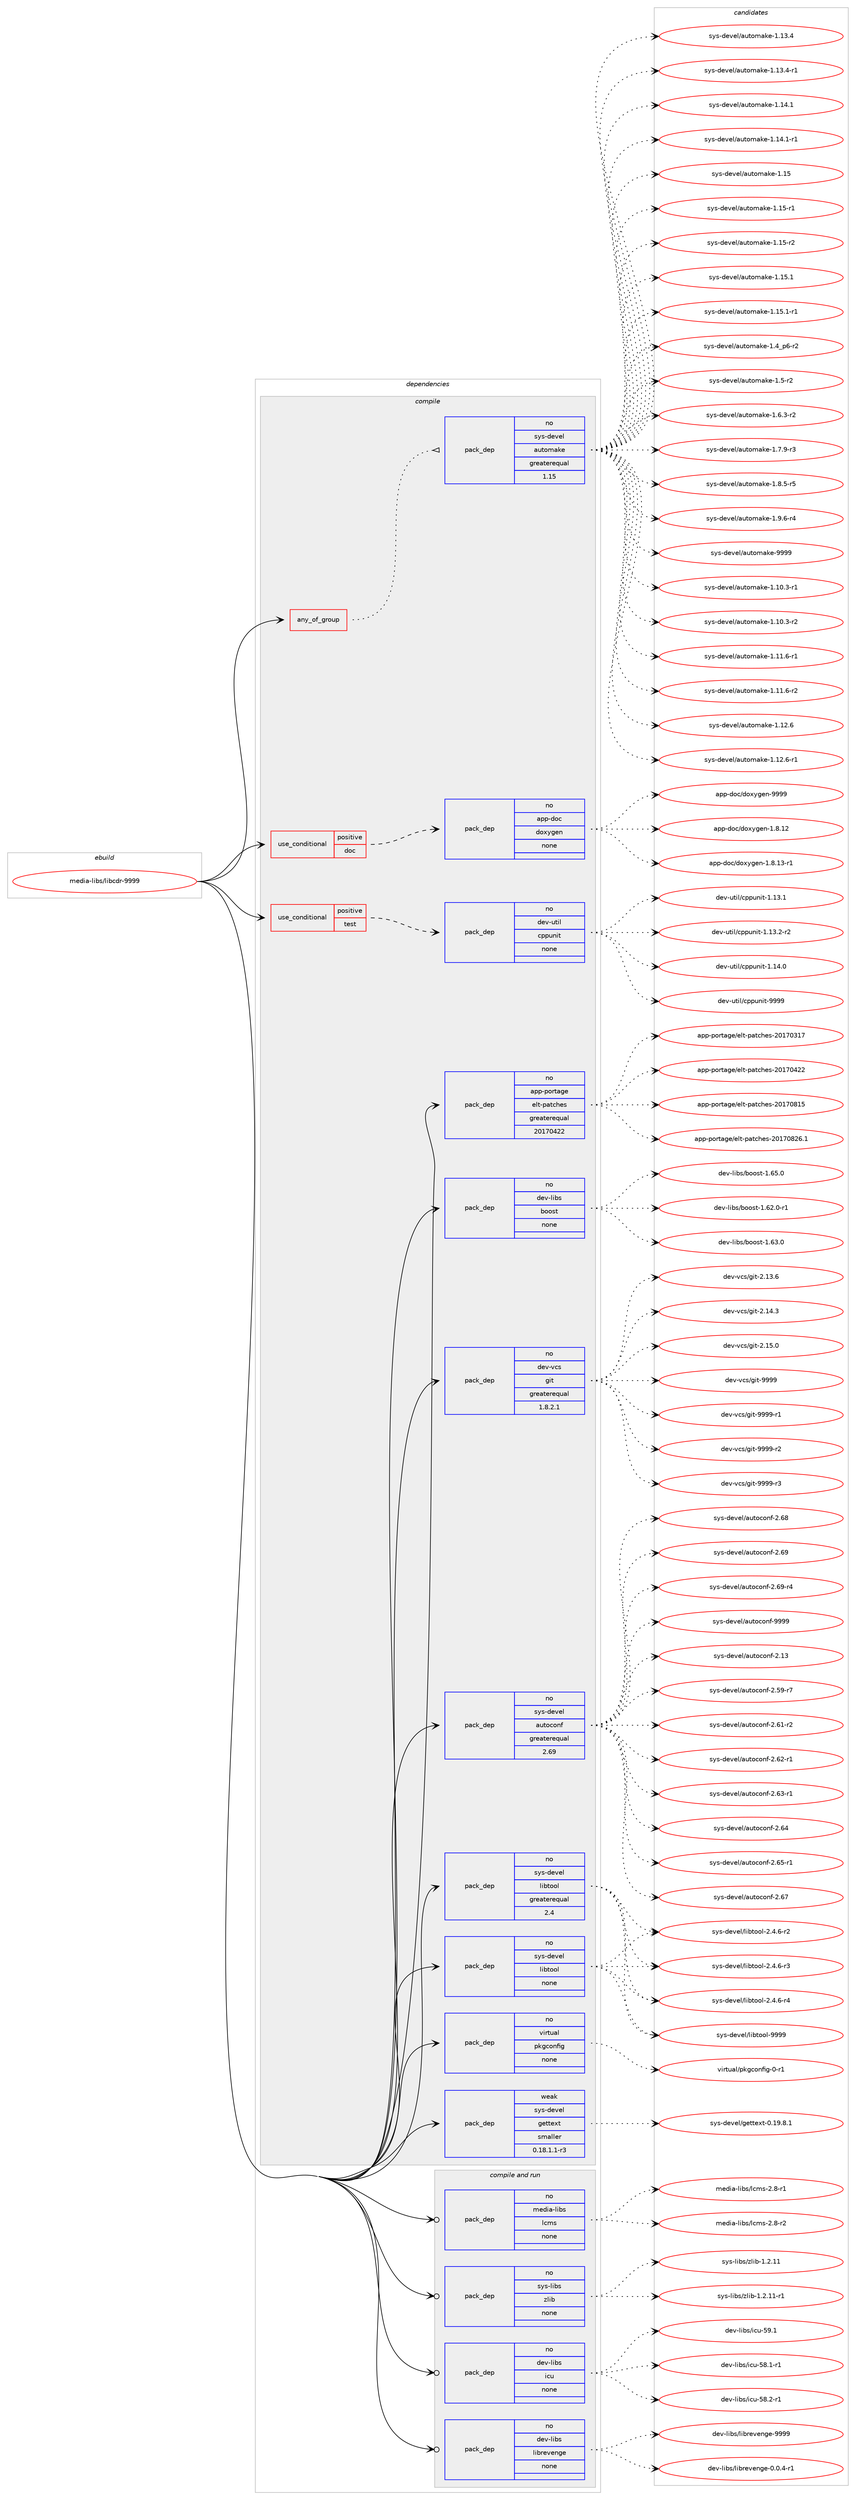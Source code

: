 digraph prolog {

# *************
# Graph options
# *************

newrank=true;
concentrate=true;
compound=true;
graph [rankdir=LR,fontname=Helvetica,fontsize=10,ranksep=1.5];#, ranksep=2.5, nodesep=0.2];
edge  [arrowhead=vee];
node  [fontname=Helvetica,fontsize=10];

# **********
# The ebuild
# **********

subgraph cluster_leftcol {
color=gray;
rank=same;
label=<<i>ebuild</i>>;
id [label="media-libs/libcdr-9999", color=red, width=4, href="../media-libs/libcdr-9999.svg"];
}

# ****************
# The dependencies
# ****************

subgraph cluster_midcol {
color=gray;
label=<<i>dependencies</i>>;
subgraph cluster_compile {
fillcolor="#eeeeee";
style=filled;
label=<<i>compile</i>>;
subgraph any5469 {
dependency362945 [label=<<TABLE BORDER="0" CELLBORDER="1" CELLSPACING="0" CELLPADDING="4"><TR><TD CELLPADDING="10">any_of_group</TD></TR></TABLE>>, shape=none, color=red];subgraph pack267767 {
dependency362946 [label=<<TABLE BORDER="0" CELLBORDER="1" CELLSPACING="0" CELLPADDING="4" WIDTH="220"><TR><TD ROWSPAN="6" CELLPADDING="30">pack_dep</TD></TR><TR><TD WIDTH="110">no</TD></TR><TR><TD>sys-devel</TD></TR><TR><TD>automake</TD></TR><TR><TD>greaterequal</TD></TR><TR><TD>1.15</TD></TR></TABLE>>, shape=none, color=blue];
}
dependency362945:e -> dependency362946:w [weight=20,style="dotted",arrowhead="oinv"];
}
id:e -> dependency362945:w [weight=20,style="solid",arrowhead="vee"];
subgraph cond89571 {
dependency362947 [label=<<TABLE BORDER="0" CELLBORDER="1" CELLSPACING="0" CELLPADDING="4"><TR><TD ROWSPAN="3" CELLPADDING="10">use_conditional</TD></TR><TR><TD>positive</TD></TR><TR><TD>doc</TD></TR></TABLE>>, shape=none, color=red];
subgraph pack267768 {
dependency362948 [label=<<TABLE BORDER="0" CELLBORDER="1" CELLSPACING="0" CELLPADDING="4" WIDTH="220"><TR><TD ROWSPAN="6" CELLPADDING="30">pack_dep</TD></TR><TR><TD WIDTH="110">no</TD></TR><TR><TD>app-doc</TD></TR><TR><TD>doxygen</TD></TR><TR><TD>none</TD></TR><TR><TD></TD></TR></TABLE>>, shape=none, color=blue];
}
dependency362947:e -> dependency362948:w [weight=20,style="dashed",arrowhead="vee"];
}
id:e -> dependency362947:w [weight=20,style="solid",arrowhead="vee"];
subgraph cond89572 {
dependency362949 [label=<<TABLE BORDER="0" CELLBORDER="1" CELLSPACING="0" CELLPADDING="4"><TR><TD ROWSPAN="3" CELLPADDING="10">use_conditional</TD></TR><TR><TD>positive</TD></TR><TR><TD>test</TD></TR></TABLE>>, shape=none, color=red];
subgraph pack267769 {
dependency362950 [label=<<TABLE BORDER="0" CELLBORDER="1" CELLSPACING="0" CELLPADDING="4" WIDTH="220"><TR><TD ROWSPAN="6" CELLPADDING="30">pack_dep</TD></TR><TR><TD WIDTH="110">no</TD></TR><TR><TD>dev-util</TD></TR><TR><TD>cppunit</TD></TR><TR><TD>none</TD></TR><TR><TD></TD></TR></TABLE>>, shape=none, color=blue];
}
dependency362949:e -> dependency362950:w [weight=20,style="dashed",arrowhead="vee"];
}
id:e -> dependency362949:w [weight=20,style="solid",arrowhead="vee"];
subgraph pack267770 {
dependency362951 [label=<<TABLE BORDER="0" CELLBORDER="1" CELLSPACING="0" CELLPADDING="4" WIDTH="220"><TR><TD ROWSPAN="6" CELLPADDING="30">pack_dep</TD></TR><TR><TD WIDTH="110">no</TD></TR><TR><TD>app-portage</TD></TR><TR><TD>elt-patches</TD></TR><TR><TD>greaterequal</TD></TR><TR><TD>20170422</TD></TR></TABLE>>, shape=none, color=blue];
}
id:e -> dependency362951:w [weight=20,style="solid",arrowhead="vee"];
subgraph pack267771 {
dependency362952 [label=<<TABLE BORDER="0" CELLBORDER="1" CELLSPACING="0" CELLPADDING="4" WIDTH="220"><TR><TD ROWSPAN="6" CELLPADDING="30">pack_dep</TD></TR><TR><TD WIDTH="110">no</TD></TR><TR><TD>dev-libs</TD></TR><TR><TD>boost</TD></TR><TR><TD>none</TD></TR><TR><TD></TD></TR></TABLE>>, shape=none, color=blue];
}
id:e -> dependency362952:w [weight=20,style="solid",arrowhead="vee"];
subgraph pack267772 {
dependency362953 [label=<<TABLE BORDER="0" CELLBORDER="1" CELLSPACING="0" CELLPADDING="4" WIDTH="220"><TR><TD ROWSPAN="6" CELLPADDING="30">pack_dep</TD></TR><TR><TD WIDTH="110">no</TD></TR><TR><TD>dev-vcs</TD></TR><TR><TD>git</TD></TR><TR><TD>greaterequal</TD></TR><TR><TD>1.8.2.1</TD></TR></TABLE>>, shape=none, color=blue];
}
id:e -> dependency362953:w [weight=20,style="solid",arrowhead="vee"];
subgraph pack267773 {
dependency362954 [label=<<TABLE BORDER="0" CELLBORDER="1" CELLSPACING="0" CELLPADDING="4" WIDTH="220"><TR><TD ROWSPAN="6" CELLPADDING="30">pack_dep</TD></TR><TR><TD WIDTH="110">no</TD></TR><TR><TD>sys-devel</TD></TR><TR><TD>autoconf</TD></TR><TR><TD>greaterequal</TD></TR><TR><TD>2.69</TD></TR></TABLE>>, shape=none, color=blue];
}
id:e -> dependency362954:w [weight=20,style="solid",arrowhead="vee"];
subgraph pack267774 {
dependency362955 [label=<<TABLE BORDER="0" CELLBORDER="1" CELLSPACING="0" CELLPADDING="4" WIDTH="220"><TR><TD ROWSPAN="6" CELLPADDING="30">pack_dep</TD></TR><TR><TD WIDTH="110">no</TD></TR><TR><TD>sys-devel</TD></TR><TR><TD>libtool</TD></TR><TR><TD>greaterequal</TD></TR><TR><TD>2.4</TD></TR></TABLE>>, shape=none, color=blue];
}
id:e -> dependency362955:w [weight=20,style="solid",arrowhead="vee"];
subgraph pack267775 {
dependency362956 [label=<<TABLE BORDER="0" CELLBORDER="1" CELLSPACING="0" CELLPADDING="4" WIDTH="220"><TR><TD ROWSPAN="6" CELLPADDING="30">pack_dep</TD></TR><TR><TD WIDTH="110">no</TD></TR><TR><TD>sys-devel</TD></TR><TR><TD>libtool</TD></TR><TR><TD>none</TD></TR><TR><TD></TD></TR></TABLE>>, shape=none, color=blue];
}
id:e -> dependency362956:w [weight=20,style="solid",arrowhead="vee"];
subgraph pack267776 {
dependency362957 [label=<<TABLE BORDER="0" CELLBORDER="1" CELLSPACING="0" CELLPADDING="4" WIDTH="220"><TR><TD ROWSPAN="6" CELLPADDING="30">pack_dep</TD></TR><TR><TD WIDTH="110">no</TD></TR><TR><TD>virtual</TD></TR><TR><TD>pkgconfig</TD></TR><TR><TD>none</TD></TR><TR><TD></TD></TR></TABLE>>, shape=none, color=blue];
}
id:e -> dependency362957:w [weight=20,style="solid",arrowhead="vee"];
subgraph pack267777 {
dependency362958 [label=<<TABLE BORDER="0" CELLBORDER="1" CELLSPACING="0" CELLPADDING="4" WIDTH="220"><TR><TD ROWSPAN="6" CELLPADDING="30">pack_dep</TD></TR><TR><TD WIDTH="110">weak</TD></TR><TR><TD>sys-devel</TD></TR><TR><TD>gettext</TD></TR><TR><TD>smaller</TD></TR><TR><TD>0.18.1.1-r3</TD></TR></TABLE>>, shape=none, color=blue];
}
id:e -> dependency362958:w [weight=20,style="solid",arrowhead="vee"];
}
subgraph cluster_compileandrun {
fillcolor="#eeeeee";
style=filled;
label=<<i>compile and run</i>>;
subgraph pack267778 {
dependency362959 [label=<<TABLE BORDER="0" CELLBORDER="1" CELLSPACING="0" CELLPADDING="4" WIDTH="220"><TR><TD ROWSPAN="6" CELLPADDING="30">pack_dep</TD></TR><TR><TD WIDTH="110">no</TD></TR><TR><TD>dev-libs</TD></TR><TR><TD>icu</TD></TR><TR><TD>none</TD></TR><TR><TD></TD></TR></TABLE>>, shape=none, color=blue];
}
id:e -> dependency362959:w [weight=20,style="solid",arrowhead="odotvee"];
subgraph pack267779 {
dependency362960 [label=<<TABLE BORDER="0" CELLBORDER="1" CELLSPACING="0" CELLPADDING="4" WIDTH="220"><TR><TD ROWSPAN="6" CELLPADDING="30">pack_dep</TD></TR><TR><TD WIDTH="110">no</TD></TR><TR><TD>dev-libs</TD></TR><TR><TD>librevenge</TD></TR><TR><TD>none</TD></TR><TR><TD></TD></TR></TABLE>>, shape=none, color=blue];
}
id:e -> dependency362960:w [weight=20,style="solid",arrowhead="odotvee"];
subgraph pack267780 {
dependency362961 [label=<<TABLE BORDER="0" CELLBORDER="1" CELLSPACING="0" CELLPADDING="4" WIDTH="220"><TR><TD ROWSPAN="6" CELLPADDING="30">pack_dep</TD></TR><TR><TD WIDTH="110">no</TD></TR><TR><TD>media-libs</TD></TR><TR><TD>lcms</TD></TR><TR><TD>none</TD></TR><TR><TD></TD></TR></TABLE>>, shape=none, color=blue];
}
id:e -> dependency362961:w [weight=20,style="solid",arrowhead="odotvee"];
subgraph pack267781 {
dependency362962 [label=<<TABLE BORDER="0" CELLBORDER="1" CELLSPACING="0" CELLPADDING="4" WIDTH="220"><TR><TD ROWSPAN="6" CELLPADDING="30">pack_dep</TD></TR><TR><TD WIDTH="110">no</TD></TR><TR><TD>sys-libs</TD></TR><TR><TD>zlib</TD></TR><TR><TD>none</TD></TR><TR><TD></TD></TR></TABLE>>, shape=none, color=blue];
}
id:e -> dependency362962:w [weight=20,style="solid",arrowhead="odotvee"];
}
subgraph cluster_run {
fillcolor="#eeeeee";
style=filled;
label=<<i>run</i>>;
}
}

# **************
# The candidates
# **************

subgraph cluster_choices {
rank=same;
color=gray;
label=<<i>candidates</i>>;

subgraph choice267767 {
color=black;
nodesep=1;
choice11512111545100101118101108479711711611110997107101454946494846514511449 [label="sys-devel/automake-1.10.3-r1", color=red, width=4,href="../sys-devel/automake-1.10.3-r1.svg"];
choice11512111545100101118101108479711711611110997107101454946494846514511450 [label="sys-devel/automake-1.10.3-r2", color=red, width=4,href="../sys-devel/automake-1.10.3-r2.svg"];
choice11512111545100101118101108479711711611110997107101454946494946544511449 [label="sys-devel/automake-1.11.6-r1", color=red, width=4,href="../sys-devel/automake-1.11.6-r1.svg"];
choice11512111545100101118101108479711711611110997107101454946494946544511450 [label="sys-devel/automake-1.11.6-r2", color=red, width=4,href="../sys-devel/automake-1.11.6-r2.svg"];
choice1151211154510010111810110847971171161111099710710145494649504654 [label="sys-devel/automake-1.12.6", color=red, width=4,href="../sys-devel/automake-1.12.6.svg"];
choice11512111545100101118101108479711711611110997107101454946495046544511449 [label="sys-devel/automake-1.12.6-r1", color=red, width=4,href="../sys-devel/automake-1.12.6-r1.svg"];
choice1151211154510010111810110847971171161111099710710145494649514652 [label="sys-devel/automake-1.13.4", color=red, width=4,href="../sys-devel/automake-1.13.4.svg"];
choice11512111545100101118101108479711711611110997107101454946495146524511449 [label="sys-devel/automake-1.13.4-r1", color=red, width=4,href="../sys-devel/automake-1.13.4-r1.svg"];
choice1151211154510010111810110847971171161111099710710145494649524649 [label="sys-devel/automake-1.14.1", color=red, width=4,href="../sys-devel/automake-1.14.1.svg"];
choice11512111545100101118101108479711711611110997107101454946495246494511449 [label="sys-devel/automake-1.14.1-r1", color=red, width=4,href="../sys-devel/automake-1.14.1-r1.svg"];
choice115121115451001011181011084797117116111109971071014549464953 [label="sys-devel/automake-1.15", color=red, width=4,href="../sys-devel/automake-1.15.svg"];
choice1151211154510010111810110847971171161111099710710145494649534511449 [label="sys-devel/automake-1.15-r1", color=red, width=4,href="../sys-devel/automake-1.15-r1.svg"];
choice1151211154510010111810110847971171161111099710710145494649534511450 [label="sys-devel/automake-1.15-r2", color=red, width=4,href="../sys-devel/automake-1.15-r2.svg"];
choice1151211154510010111810110847971171161111099710710145494649534649 [label="sys-devel/automake-1.15.1", color=red, width=4,href="../sys-devel/automake-1.15.1.svg"];
choice11512111545100101118101108479711711611110997107101454946495346494511449 [label="sys-devel/automake-1.15.1-r1", color=red, width=4,href="../sys-devel/automake-1.15.1-r1.svg"];
choice115121115451001011181011084797117116111109971071014549465295112544511450 [label="sys-devel/automake-1.4_p6-r2", color=red, width=4,href="../sys-devel/automake-1.4_p6-r2.svg"];
choice11512111545100101118101108479711711611110997107101454946534511450 [label="sys-devel/automake-1.5-r2", color=red, width=4,href="../sys-devel/automake-1.5-r2.svg"];
choice115121115451001011181011084797117116111109971071014549465446514511450 [label="sys-devel/automake-1.6.3-r2", color=red, width=4,href="../sys-devel/automake-1.6.3-r2.svg"];
choice115121115451001011181011084797117116111109971071014549465546574511451 [label="sys-devel/automake-1.7.9-r3", color=red, width=4,href="../sys-devel/automake-1.7.9-r3.svg"];
choice115121115451001011181011084797117116111109971071014549465646534511453 [label="sys-devel/automake-1.8.5-r5", color=red, width=4,href="../sys-devel/automake-1.8.5-r5.svg"];
choice115121115451001011181011084797117116111109971071014549465746544511452 [label="sys-devel/automake-1.9.6-r4", color=red, width=4,href="../sys-devel/automake-1.9.6-r4.svg"];
choice115121115451001011181011084797117116111109971071014557575757 [label="sys-devel/automake-9999", color=red, width=4,href="../sys-devel/automake-9999.svg"];
dependency362946:e -> choice11512111545100101118101108479711711611110997107101454946494846514511449:w [style=dotted,weight="100"];
dependency362946:e -> choice11512111545100101118101108479711711611110997107101454946494846514511450:w [style=dotted,weight="100"];
dependency362946:e -> choice11512111545100101118101108479711711611110997107101454946494946544511449:w [style=dotted,weight="100"];
dependency362946:e -> choice11512111545100101118101108479711711611110997107101454946494946544511450:w [style=dotted,weight="100"];
dependency362946:e -> choice1151211154510010111810110847971171161111099710710145494649504654:w [style=dotted,weight="100"];
dependency362946:e -> choice11512111545100101118101108479711711611110997107101454946495046544511449:w [style=dotted,weight="100"];
dependency362946:e -> choice1151211154510010111810110847971171161111099710710145494649514652:w [style=dotted,weight="100"];
dependency362946:e -> choice11512111545100101118101108479711711611110997107101454946495146524511449:w [style=dotted,weight="100"];
dependency362946:e -> choice1151211154510010111810110847971171161111099710710145494649524649:w [style=dotted,weight="100"];
dependency362946:e -> choice11512111545100101118101108479711711611110997107101454946495246494511449:w [style=dotted,weight="100"];
dependency362946:e -> choice115121115451001011181011084797117116111109971071014549464953:w [style=dotted,weight="100"];
dependency362946:e -> choice1151211154510010111810110847971171161111099710710145494649534511449:w [style=dotted,weight="100"];
dependency362946:e -> choice1151211154510010111810110847971171161111099710710145494649534511450:w [style=dotted,weight="100"];
dependency362946:e -> choice1151211154510010111810110847971171161111099710710145494649534649:w [style=dotted,weight="100"];
dependency362946:e -> choice11512111545100101118101108479711711611110997107101454946495346494511449:w [style=dotted,weight="100"];
dependency362946:e -> choice115121115451001011181011084797117116111109971071014549465295112544511450:w [style=dotted,weight="100"];
dependency362946:e -> choice11512111545100101118101108479711711611110997107101454946534511450:w [style=dotted,weight="100"];
dependency362946:e -> choice115121115451001011181011084797117116111109971071014549465446514511450:w [style=dotted,weight="100"];
dependency362946:e -> choice115121115451001011181011084797117116111109971071014549465546574511451:w [style=dotted,weight="100"];
dependency362946:e -> choice115121115451001011181011084797117116111109971071014549465646534511453:w [style=dotted,weight="100"];
dependency362946:e -> choice115121115451001011181011084797117116111109971071014549465746544511452:w [style=dotted,weight="100"];
dependency362946:e -> choice115121115451001011181011084797117116111109971071014557575757:w [style=dotted,weight="100"];
}
subgraph choice267768 {
color=black;
nodesep=1;
choice9711211245100111994710011112012110310111045494656464950 [label="app-doc/doxygen-1.8.12", color=red, width=4,href="../app-doc/doxygen-1.8.12.svg"];
choice97112112451001119947100111120121103101110454946564649514511449 [label="app-doc/doxygen-1.8.13-r1", color=red, width=4,href="../app-doc/doxygen-1.8.13-r1.svg"];
choice971121124510011199471001111201211031011104557575757 [label="app-doc/doxygen-9999", color=red, width=4,href="../app-doc/doxygen-9999.svg"];
dependency362948:e -> choice9711211245100111994710011112012110310111045494656464950:w [style=dotted,weight="100"];
dependency362948:e -> choice97112112451001119947100111120121103101110454946564649514511449:w [style=dotted,weight="100"];
dependency362948:e -> choice971121124510011199471001111201211031011104557575757:w [style=dotted,weight="100"];
}
subgraph choice267769 {
color=black;
nodesep=1;
choice10010111845117116105108479911211211711010511645494649514649 [label="dev-util/cppunit-1.13.1", color=red, width=4,href="../dev-util/cppunit-1.13.1.svg"];
choice100101118451171161051084799112112117110105116454946495146504511450 [label="dev-util/cppunit-1.13.2-r2", color=red, width=4,href="../dev-util/cppunit-1.13.2-r2.svg"];
choice10010111845117116105108479911211211711010511645494649524648 [label="dev-util/cppunit-1.14.0", color=red, width=4,href="../dev-util/cppunit-1.14.0.svg"];
choice1001011184511711610510847991121121171101051164557575757 [label="dev-util/cppunit-9999", color=red, width=4,href="../dev-util/cppunit-9999.svg"];
dependency362950:e -> choice10010111845117116105108479911211211711010511645494649514649:w [style=dotted,weight="100"];
dependency362950:e -> choice100101118451171161051084799112112117110105116454946495146504511450:w [style=dotted,weight="100"];
dependency362950:e -> choice10010111845117116105108479911211211711010511645494649524648:w [style=dotted,weight="100"];
dependency362950:e -> choice1001011184511711610510847991121121171101051164557575757:w [style=dotted,weight="100"];
}
subgraph choice267770 {
color=black;
nodesep=1;
choice97112112451121111141169710310147101108116451129711699104101115455048495548514955 [label="app-portage/elt-patches-20170317", color=red, width=4,href="../app-portage/elt-patches-20170317.svg"];
choice97112112451121111141169710310147101108116451129711699104101115455048495548525050 [label="app-portage/elt-patches-20170422", color=red, width=4,href="../app-portage/elt-patches-20170422.svg"];
choice97112112451121111141169710310147101108116451129711699104101115455048495548564953 [label="app-portage/elt-patches-20170815", color=red, width=4,href="../app-portage/elt-patches-20170815.svg"];
choice971121124511211111411697103101471011081164511297116991041011154550484955485650544649 [label="app-portage/elt-patches-20170826.1", color=red, width=4,href="../app-portage/elt-patches-20170826.1.svg"];
dependency362951:e -> choice97112112451121111141169710310147101108116451129711699104101115455048495548514955:w [style=dotted,weight="100"];
dependency362951:e -> choice97112112451121111141169710310147101108116451129711699104101115455048495548525050:w [style=dotted,weight="100"];
dependency362951:e -> choice97112112451121111141169710310147101108116451129711699104101115455048495548564953:w [style=dotted,weight="100"];
dependency362951:e -> choice971121124511211111411697103101471011081164511297116991041011154550484955485650544649:w [style=dotted,weight="100"];
}
subgraph choice267771 {
color=black;
nodesep=1;
choice10010111845108105981154798111111115116454946545046484511449 [label="dev-libs/boost-1.62.0-r1", color=red, width=4,href="../dev-libs/boost-1.62.0-r1.svg"];
choice1001011184510810598115479811111111511645494654514648 [label="dev-libs/boost-1.63.0", color=red, width=4,href="../dev-libs/boost-1.63.0.svg"];
choice1001011184510810598115479811111111511645494654534648 [label="dev-libs/boost-1.65.0", color=red, width=4,href="../dev-libs/boost-1.65.0.svg"];
dependency362952:e -> choice10010111845108105981154798111111115116454946545046484511449:w [style=dotted,weight="100"];
dependency362952:e -> choice1001011184510810598115479811111111511645494654514648:w [style=dotted,weight="100"];
dependency362952:e -> choice1001011184510810598115479811111111511645494654534648:w [style=dotted,weight="100"];
}
subgraph choice267772 {
color=black;
nodesep=1;
choice10010111845118991154710310511645504649514654 [label="dev-vcs/git-2.13.6", color=red, width=4,href="../dev-vcs/git-2.13.6.svg"];
choice10010111845118991154710310511645504649524651 [label="dev-vcs/git-2.14.3", color=red, width=4,href="../dev-vcs/git-2.14.3.svg"];
choice10010111845118991154710310511645504649534648 [label="dev-vcs/git-2.15.0", color=red, width=4,href="../dev-vcs/git-2.15.0.svg"];
choice1001011184511899115471031051164557575757 [label="dev-vcs/git-9999", color=red, width=4,href="../dev-vcs/git-9999.svg"];
choice10010111845118991154710310511645575757574511449 [label="dev-vcs/git-9999-r1", color=red, width=4,href="../dev-vcs/git-9999-r1.svg"];
choice10010111845118991154710310511645575757574511450 [label="dev-vcs/git-9999-r2", color=red, width=4,href="../dev-vcs/git-9999-r2.svg"];
choice10010111845118991154710310511645575757574511451 [label="dev-vcs/git-9999-r3", color=red, width=4,href="../dev-vcs/git-9999-r3.svg"];
dependency362953:e -> choice10010111845118991154710310511645504649514654:w [style=dotted,weight="100"];
dependency362953:e -> choice10010111845118991154710310511645504649524651:w [style=dotted,weight="100"];
dependency362953:e -> choice10010111845118991154710310511645504649534648:w [style=dotted,weight="100"];
dependency362953:e -> choice1001011184511899115471031051164557575757:w [style=dotted,weight="100"];
dependency362953:e -> choice10010111845118991154710310511645575757574511449:w [style=dotted,weight="100"];
dependency362953:e -> choice10010111845118991154710310511645575757574511450:w [style=dotted,weight="100"];
dependency362953:e -> choice10010111845118991154710310511645575757574511451:w [style=dotted,weight="100"];
}
subgraph choice267773 {
color=black;
nodesep=1;
choice115121115451001011181011084797117116111991111101024550464951 [label="sys-devel/autoconf-2.13", color=red, width=4,href="../sys-devel/autoconf-2.13.svg"];
choice1151211154510010111810110847971171161119911111010245504653574511455 [label="sys-devel/autoconf-2.59-r7", color=red, width=4,href="../sys-devel/autoconf-2.59-r7.svg"];
choice1151211154510010111810110847971171161119911111010245504654494511450 [label="sys-devel/autoconf-2.61-r2", color=red, width=4,href="../sys-devel/autoconf-2.61-r2.svg"];
choice1151211154510010111810110847971171161119911111010245504654504511449 [label="sys-devel/autoconf-2.62-r1", color=red, width=4,href="../sys-devel/autoconf-2.62-r1.svg"];
choice1151211154510010111810110847971171161119911111010245504654514511449 [label="sys-devel/autoconf-2.63-r1", color=red, width=4,href="../sys-devel/autoconf-2.63-r1.svg"];
choice115121115451001011181011084797117116111991111101024550465452 [label="sys-devel/autoconf-2.64", color=red, width=4,href="../sys-devel/autoconf-2.64.svg"];
choice1151211154510010111810110847971171161119911111010245504654534511449 [label="sys-devel/autoconf-2.65-r1", color=red, width=4,href="../sys-devel/autoconf-2.65-r1.svg"];
choice115121115451001011181011084797117116111991111101024550465455 [label="sys-devel/autoconf-2.67", color=red, width=4,href="../sys-devel/autoconf-2.67.svg"];
choice115121115451001011181011084797117116111991111101024550465456 [label="sys-devel/autoconf-2.68", color=red, width=4,href="../sys-devel/autoconf-2.68.svg"];
choice115121115451001011181011084797117116111991111101024550465457 [label="sys-devel/autoconf-2.69", color=red, width=4,href="../sys-devel/autoconf-2.69.svg"];
choice1151211154510010111810110847971171161119911111010245504654574511452 [label="sys-devel/autoconf-2.69-r4", color=red, width=4,href="../sys-devel/autoconf-2.69-r4.svg"];
choice115121115451001011181011084797117116111991111101024557575757 [label="sys-devel/autoconf-9999", color=red, width=4,href="../sys-devel/autoconf-9999.svg"];
dependency362954:e -> choice115121115451001011181011084797117116111991111101024550464951:w [style=dotted,weight="100"];
dependency362954:e -> choice1151211154510010111810110847971171161119911111010245504653574511455:w [style=dotted,weight="100"];
dependency362954:e -> choice1151211154510010111810110847971171161119911111010245504654494511450:w [style=dotted,weight="100"];
dependency362954:e -> choice1151211154510010111810110847971171161119911111010245504654504511449:w [style=dotted,weight="100"];
dependency362954:e -> choice1151211154510010111810110847971171161119911111010245504654514511449:w [style=dotted,weight="100"];
dependency362954:e -> choice115121115451001011181011084797117116111991111101024550465452:w [style=dotted,weight="100"];
dependency362954:e -> choice1151211154510010111810110847971171161119911111010245504654534511449:w [style=dotted,weight="100"];
dependency362954:e -> choice115121115451001011181011084797117116111991111101024550465455:w [style=dotted,weight="100"];
dependency362954:e -> choice115121115451001011181011084797117116111991111101024550465456:w [style=dotted,weight="100"];
dependency362954:e -> choice115121115451001011181011084797117116111991111101024550465457:w [style=dotted,weight="100"];
dependency362954:e -> choice1151211154510010111810110847971171161119911111010245504654574511452:w [style=dotted,weight="100"];
dependency362954:e -> choice115121115451001011181011084797117116111991111101024557575757:w [style=dotted,weight="100"];
}
subgraph choice267774 {
color=black;
nodesep=1;
choice1151211154510010111810110847108105981161111111084550465246544511450 [label="sys-devel/libtool-2.4.6-r2", color=red, width=4,href="../sys-devel/libtool-2.4.6-r2.svg"];
choice1151211154510010111810110847108105981161111111084550465246544511451 [label="sys-devel/libtool-2.4.6-r3", color=red, width=4,href="../sys-devel/libtool-2.4.6-r3.svg"];
choice1151211154510010111810110847108105981161111111084550465246544511452 [label="sys-devel/libtool-2.4.6-r4", color=red, width=4,href="../sys-devel/libtool-2.4.6-r4.svg"];
choice1151211154510010111810110847108105981161111111084557575757 [label="sys-devel/libtool-9999", color=red, width=4,href="../sys-devel/libtool-9999.svg"];
dependency362955:e -> choice1151211154510010111810110847108105981161111111084550465246544511450:w [style=dotted,weight="100"];
dependency362955:e -> choice1151211154510010111810110847108105981161111111084550465246544511451:w [style=dotted,weight="100"];
dependency362955:e -> choice1151211154510010111810110847108105981161111111084550465246544511452:w [style=dotted,weight="100"];
dependency362955:e -> choice1151211154510010111810110847108105981161111111084557575757:w [style=dotted,weight="100"];
}
subgraph choice267775 {
color=black;
nodesep=1;
choice1151211154510010111810110847108105981161111111084550465246544511450 [label="sys-devel/libtool-2.4.6-r2", color=red, width=4,href="../sys-devel/libtool-2.4.6-r2.svg"];
choice1151211154510010111810110847108105981161111111084550465246544511451 [label="sys-devel/libtool-2.4.6-r3", color=red, width=4,href="../sys-devel/libtool-2.4.6-r3.svg"];
choice1151211154510010111810110847108105981161111111084550465246544511452 [label="sys-devel/libtool-2.4.6-r4", color=red, width=4,href="../sys-devel/libtool-2.4.6-r4.svg"];
choice1151211154510010111810110847108105981161111111084557575757 [label="sys-devel/libtool-9999", color=red, width=4,href="../sys-devel/libtool-9999.svg"];
dependency362956:e -> choice1151211154510010111810110847108105981161111111084550465246544511450:w [style=dotted,weight="100"];
dependency362956:e -> choice1151211154510010111810110847108105981161111111084550465246544511451:w [style=dotted,weight="100"];
dependency362956:e -> choice1151211154510010111810110847108105981161111111084550465246544511452:w [style=dotted,weight="100"];
dependency362956:e -> choice1151211154510010111810110847108105981161111111084557575757:w [style=dotted,weight="100"];
}
subgraph choice267776 {
color=black;
nodesep=1;
choice11810511411611797108471121071039911111010210510345484511449 [label="virtual/pkgconfig-0-r1", color=red, width=4,href="../virtual/pkgconfig-0-r1.svg"];
dependency362957:e -> choice11810511411611797108471121071039911111010210510345484511449:w [style=dotted,weight="100"];
}
subgraph choice267777 {
color=black;
nodesep=1;
choice1151211154510010111810110847103101116116101120116454846495746564649 [label="sys-devel/gettext-0.19.8.1", color=red, width=4,href="../sys-devel/gettext-0.19.8.1.svg"];
dependency362958:e -> choice1151211154510010111810110847103101116116101120116454846495746564649:w [style=dotted,weight="100"];
}
subgraph choice267778 {
color=black;
nodesep=1;
choice1001011184510810598115471059911745535646494511449 [label="dev-libs/icu-58.1-r1", color=red, width=4,href="../dev-libs/icu-58.1-r1.svg"];
choice1001011184510810598115471059911745535646504511449 [label="dev-libs/icu-58.2-r1", color=red, width=4,href="../dev-libs/icu-58.2-r1.svg"];
choice100101118451081059811547105991174553574649 [label="dev-libs/icu-59.1", color=red, width=4,href="../dev-libs/icu-59.1.svg"];
dependency362959:e -> choice1001011184510810598115471059911745535646494511449:w [style=dotted,weight="100"];
dependency362959:e -> choice1001011184510810598115471059911745535646504511449:w [style=dotted,weight="100"];
dependency362959:e -> choice100101118451081059811547105991174553574649:w [style=dotted,weight="100"];
}
subgraph choice267779 {
color=black;
nodesep=1;
choice100101118451081059811547108105981141011181011101031014548464846524511449 [label="dev-libs/librevenge-0.0.4-r1", color=red, width=4,href="../dev-libs/librevenge-0.0.4-r1.svg"];
choice100101118451081059811547108105981141011181011101031014557575757 [label="dev-libs/librevenge-9999", color=red, width=4,href="../dev-libs/librevenge-9999.svg"];
dependency362960:e -> choice100101118451081059811547108105981141011181011101031014548464846524511449:w [style=dotted,weight="100"];
dependency362960:e -> choice100101118451081059811547108105981141011181011101031014557575757:w [style=dotted,weight="100"];
}
subgraph choice267780 {
color=black;
nodesep=1;
choice1091011001059745108105981154710899109115455046564511449 [label="media-libs/lcms-2.8-r1", color=red, width=4,href="../media-libs/lcms-2.8-r1.svg"];
choice1091011001059745108105981154710899109115455046564511450 [label="media-libs/lcms-2.8-r2", color=red, width=4,href="../media-libs/lcms-2.8-r2.svg"];
dependency362961:e -> choice1091011001059745108105981154710899109115455046564511449:w [style=dotted,weight="100"];
dependency362961:e -> choice1091011001059745108105981154710899109115455046564511450:w [style=dotted,weight="100"];
}
subgraph choice267781 {
color=black;
nodesep=1;
choice1151211154510810598115471221081059845494650464949 [label="sys-libs/zlib-1.2.11", color=red, width=4,href="../sys-libs/zlib-1.2.11.svg"];
choice11512111545108105981154712210810598454946504649494511449 [label="sys-libs/zlib-1.2.11-r1", color=red, width=4,href="../sys-libs/zlib-1.2.11-r1.svg"];
dependency362962:e -> choice1151211154510810598115471221081059845494650464949:w [style=dotted,weight="100"];
dependency362962:e -> choice11512111545108105981154712210810598454946504649494511449:w [style=dotted,weight="100"];
}
}

}
